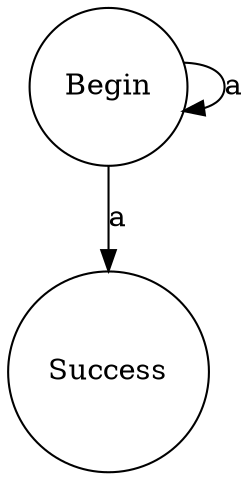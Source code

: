 digraph TestCase4 { 0 [shape=circle,label="Begin"]; 1 [shape=circle,label="Success"]; 0 -> 0[label="a"]; 0 -> 1[label="a"]; }